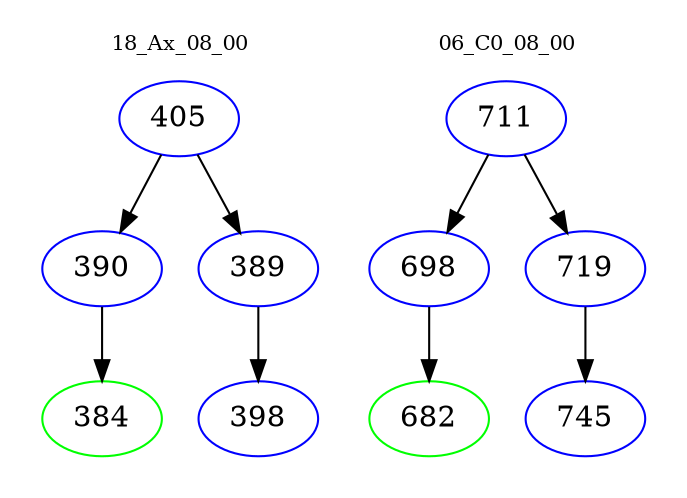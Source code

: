 digraph{
subgraph cluster_0 {
color = white
label = "18_Ax_08_00";
fontsize=10;
T0_405 [label="405", color="blue"]
T0_405 -> T0_390 [color="black"]
T0_390 [label="390", color="blue"]
T0_390 -> T0_384 [color="black"]
T0_384 [label="384", color="green"]
T0_405 -> T0_389 [color="black"]
T0_389 [label="389", color="blue"]
T0_389 -> T0_398 [color="black"]
T0_398 [label="398", color="blue"]
}
subgraph cluster_1 {
color = white
label = "06_C0_08_00";
fontsize=10;
T1_711 [label="711", color="blue"]
T1_711 -> T1_698 [color="black"]
T1_698 [label="698", color="blue"]
T1_698 -> T1_682 [color="black"]
T1_682 [label="682", color="green"]
T1_711 -> T1_719 [color="black"]
T1_719 [label="719", color="blue"]
T1_719 -> T1_745 [color="black"]
T1_745 [label="745", color="blue"]
}
}
